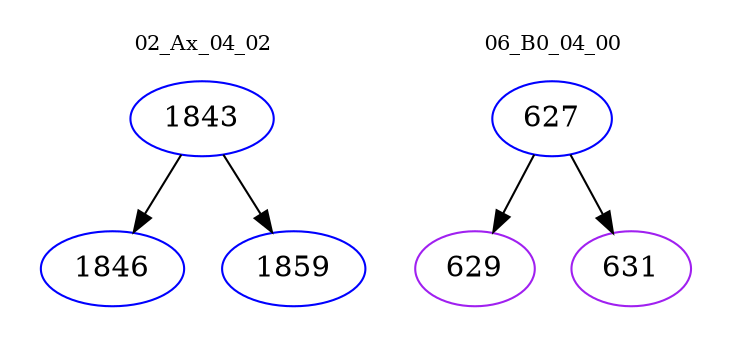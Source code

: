 digraph{
subgraph cluster_0 {
color = white
label = "02_Ax_04_02";
fontsize=10;
T0_1843 [label="1843", color="blue"]
T0_1843 -> T0_1846 [color="black"]
T0_1846 [label="1846", color="blue"]
T0_1843 -> T0_1859 [color="black"]
T0_1859 [label="1859", color="blue"]
}
subgraph cluster_1 {
color = white
label = "06_B0_04_00";
fontsize=10;
T1_627 [label="627", color="blue"]
T1_627 -> T1_629 [color="black"]
T1_629 [label="629", color="purple"]
T1_627 -> T1_631 [color="black"]
T1_631 [label="631", color="purple"]
}
}
